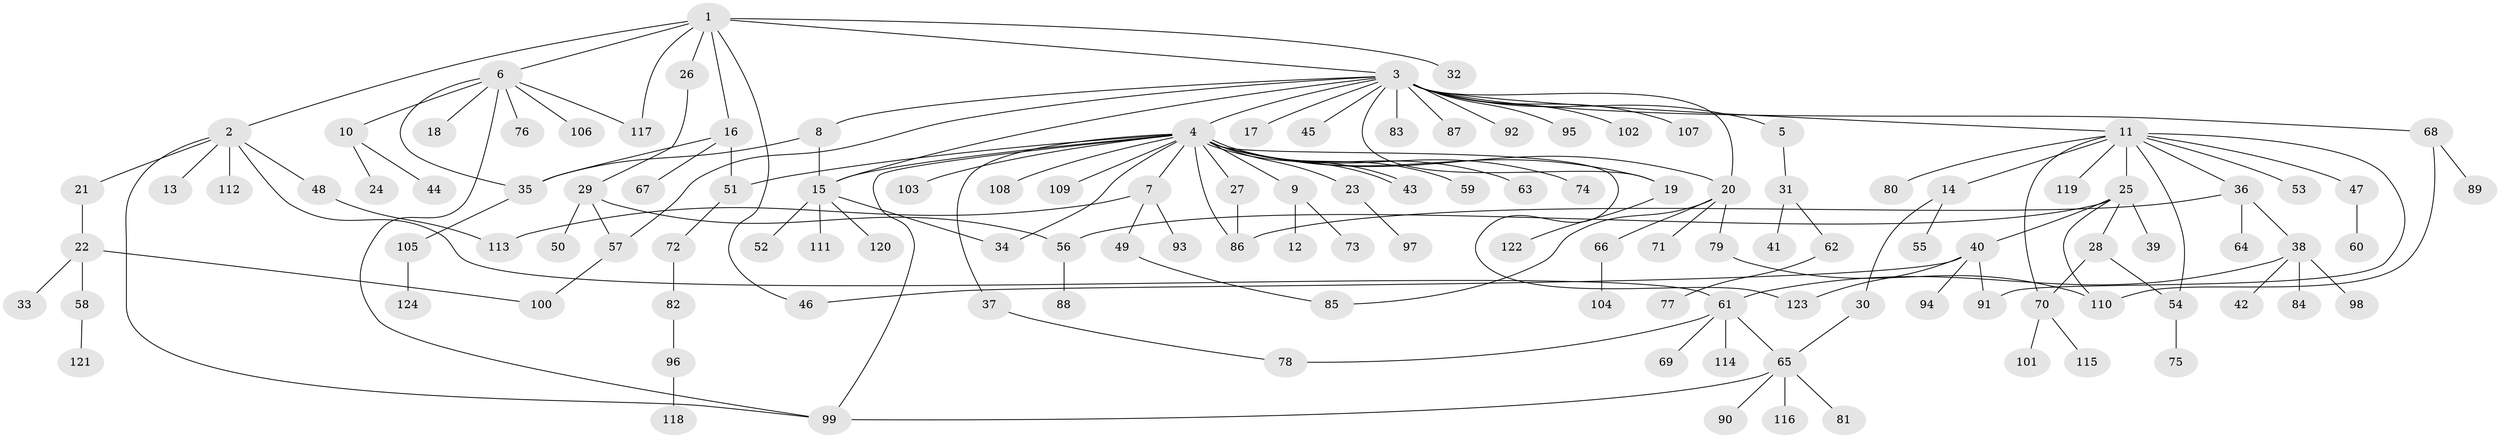// coarse degree distribution, {7: 0.03225806451612903, 32: 0.010752688172043012, 3: 0.07526881720430108, 9: 0.010752688172043012, 4: 0.053763440860215055, 6: 0.010752688172043012, 2: 0.17204301075268819, 10: 0.021505376344086023, 1: 0.5806451612903226, 5: 0.03225806451612903}
// Generated by graph-tools (version 1.1) at 2025/51/02/27/25 19:51:57]
// undirected, 124 vertices, 153 edges
graph export_dot {
graph [start="1"]
  node [color=gray90,style=filled];
  1;
  2;
  3;
  4;
  5;
  6;
  7;
  8;
  9;
  10;
  11;
  12;
  13;
  14;
  15;
  16;
  17;
  18;
  19;
  20;
  21;
  22;
  23;
  24;
  25;
  26;
  27;
  28;
  29;
  30;
  31;
  32;
  33;
  34;
  35;
  36;
  37;
  38;
  39;
  40;
  41;
  42;
  43;
  44;
  45;
  46;
  47;
  48;
  49;
  50;
  51;
  52;
  53;
  54;
  55;
  56;
  57;
  58;
  59;
  60;
  61;
  62;
  63;
  64;
  65;
  66;
  67;
  68;
  69;
  70;
  71;
  72;
  73;
  74;
  75;
  76;
  77;
  78;
  79;
  80;
  81;
  82;
  83;
  84;
  85;
  86;
  87;
  88;
  89;
  90;
  91;
  92;
  93;
  94;
  95;
  96;
  97;
  98;
  99;
  100;
  101;
  102;
  103;
  104;
  105;
  106;
  107;
  108;
  109;
  110;
  111;
  112;
  113;
  114;
  115;
  116;
  117;
  118;
  119;
  120;
  121;
  122;
  123;
  124;
  1 -- 2;
  1 -- 3;
  1 -- 6;
  1 -- 16;
  1 -- 26;
  1 -- 32;
  1 -- 46;
  1 -- 117;
  2 -- 13;
  2 -- 21;
  2 -- 48;
  2 -- 61;
  2 -- 99;
  2 -- 112;
  3 -- 4;
  3 -- 5;
  3 -- 8;
  3 -- 11;
  3 -- 15;
  3 -- 17;
  3 -- 19;
  3 -- 20;
  3 -- 45;
  3 -- 57;
  3 -- 68;
  3 -- 83;
  3 -- 87;
  3 -- 92;
  3 -- 95;
  3 -- 102;
  3 -- 107;
  4 -- 7;
  4 -- 9;
  4 -- 15;
  4 -- 19;
  4 -- 20;
  4 -- 23;
  4 -- 27;
  4 -- 34;
  4 -- 37;
  4 -- 43;
  4 -- 43;
  4 -- 51;
  4 -- 59;
  4 -- 63;
  4 -- 74;
  4 -- 86;
  4 -- 99;
  4 -- 103;
  4 -- 108;
  4 -- 109;
  4 -- 123;
  5 -- 31;
  6 -- 10;
  6 -- 18;
  6 -- 35;
  6 -- 76;
  6 -- 99;
  6 -- 106;
  6 -- 117;
  7 -- 49;
  7 -- 93;
  7 -- 113;
  8 -- 15;
  8 -- 35;
  9 -- 12;
  9 -- 73;
  10 -- 24;
  10 -- 44;
  11 -- 14;
  11 -- 25;
  11 -- 36;
  11 -- 47;
  11 -- 53;
  11 -- 54;
  11 -- 70;
  11 -- 80;
  11 -- 91;
  11 -- 119;
  14 -- 30;
  14 -- 55;
  15 -- 34;
  15 -- 52;
  15 -- 111;
  15 -- 120;
  16 -- 35;
  16 -- 51;
  16 -- 67;
  19 -- 122;
  20 -- 66;
  20 -- 71;
  20 -- 79;
  20 -- 85;
  21 -- 22;
  22 -- 33;
  22 -- 58;
  22 -- 100;
  23 -- 97;
  25 -- 28;
  25 -- 39;
  25 -- 40;
  25 -- 56;
  25 -- 110;
  26 -- 29;
  27 -- 86;
  28 -- 54;
  28 -- 70;
  29 -- 50;
  29 -- 56;
  29 -- 57;
  30 -- 65;
  31 -- 41;
  31 -- 62;
  35 -- 105;
  36 -- 38;
  36 -- 64;
  36 -- 86;
  37 -- 78;
  38 -- 42;
  38 -- 61;
  38 -- 84;
  38 -- 98;
  40 -- 46;
  40 -- 91;
  40 -- 94;
  40 -- 123;
  47 -- 60;
  48 -- 113;
  49 -- 85;
  51 -- 72;
  54 -- 75;
  56 -- 88;
  57 -- 100;
  58 -- 121;
  61 -- 65;
  61 -- 69;
  61 -- 78;
  61 -- 114;
  62 -- 77;
  65 -- 81;
  65 -- 90;
  65 -- 99;
  65 -- 116;
  66 -- 104;
  68 -- 89;
  68 -- 110;
  70 -- 101;
  70 -- 115;
  72 -- 82;
  79 -- 110;
  82 -- 96;
  96 -- 118;
  105 -- 124;
}
